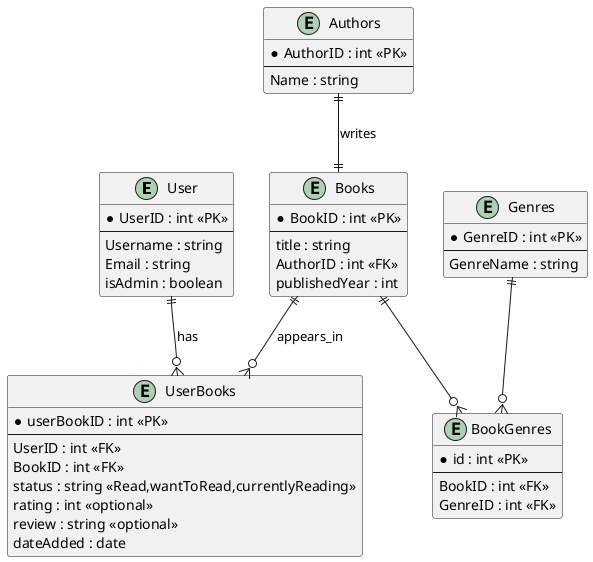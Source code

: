 @startuml

entity "User" as U {
  *UserID : int <<PK>>
  --
  Username : string
  Email : string
  isAdmin : boolean 
}

entity "Books" as B {
  *BookID : int <<PK>>
  --
  title : string 
  AuthorID : int <<FK>>
  publishedYear : int 
}

entity "Authors" as A {
  *AuthorID : int <<PK>>
  --
  Name : string
}

entity "Genres" as G {
  *GenreID : int <<PK>>
  --
  GenreName : string
}

entity "UserBooks" as UB {
    *userBookID : int <<PK>>
    --
    UserID : int <<FK>>
    BookID : int <<FK>>
    status : string <<Read,wantToRead,currentlyReading>>
    rating : int <<optional>>
    review : string <<optional>>
    dateAdded : date
}

entity "BookGenres" as BG {
    *id : int <<PK>>
    --
    BookID : int <<FK>>
    GenreID : int <<FK>>
}

U ||--o{ UB : has
B ||--o{ UB : appears_in
A ||--|| B : writes
B ||--o{ BG
G ||--o{ BG

@enduml
